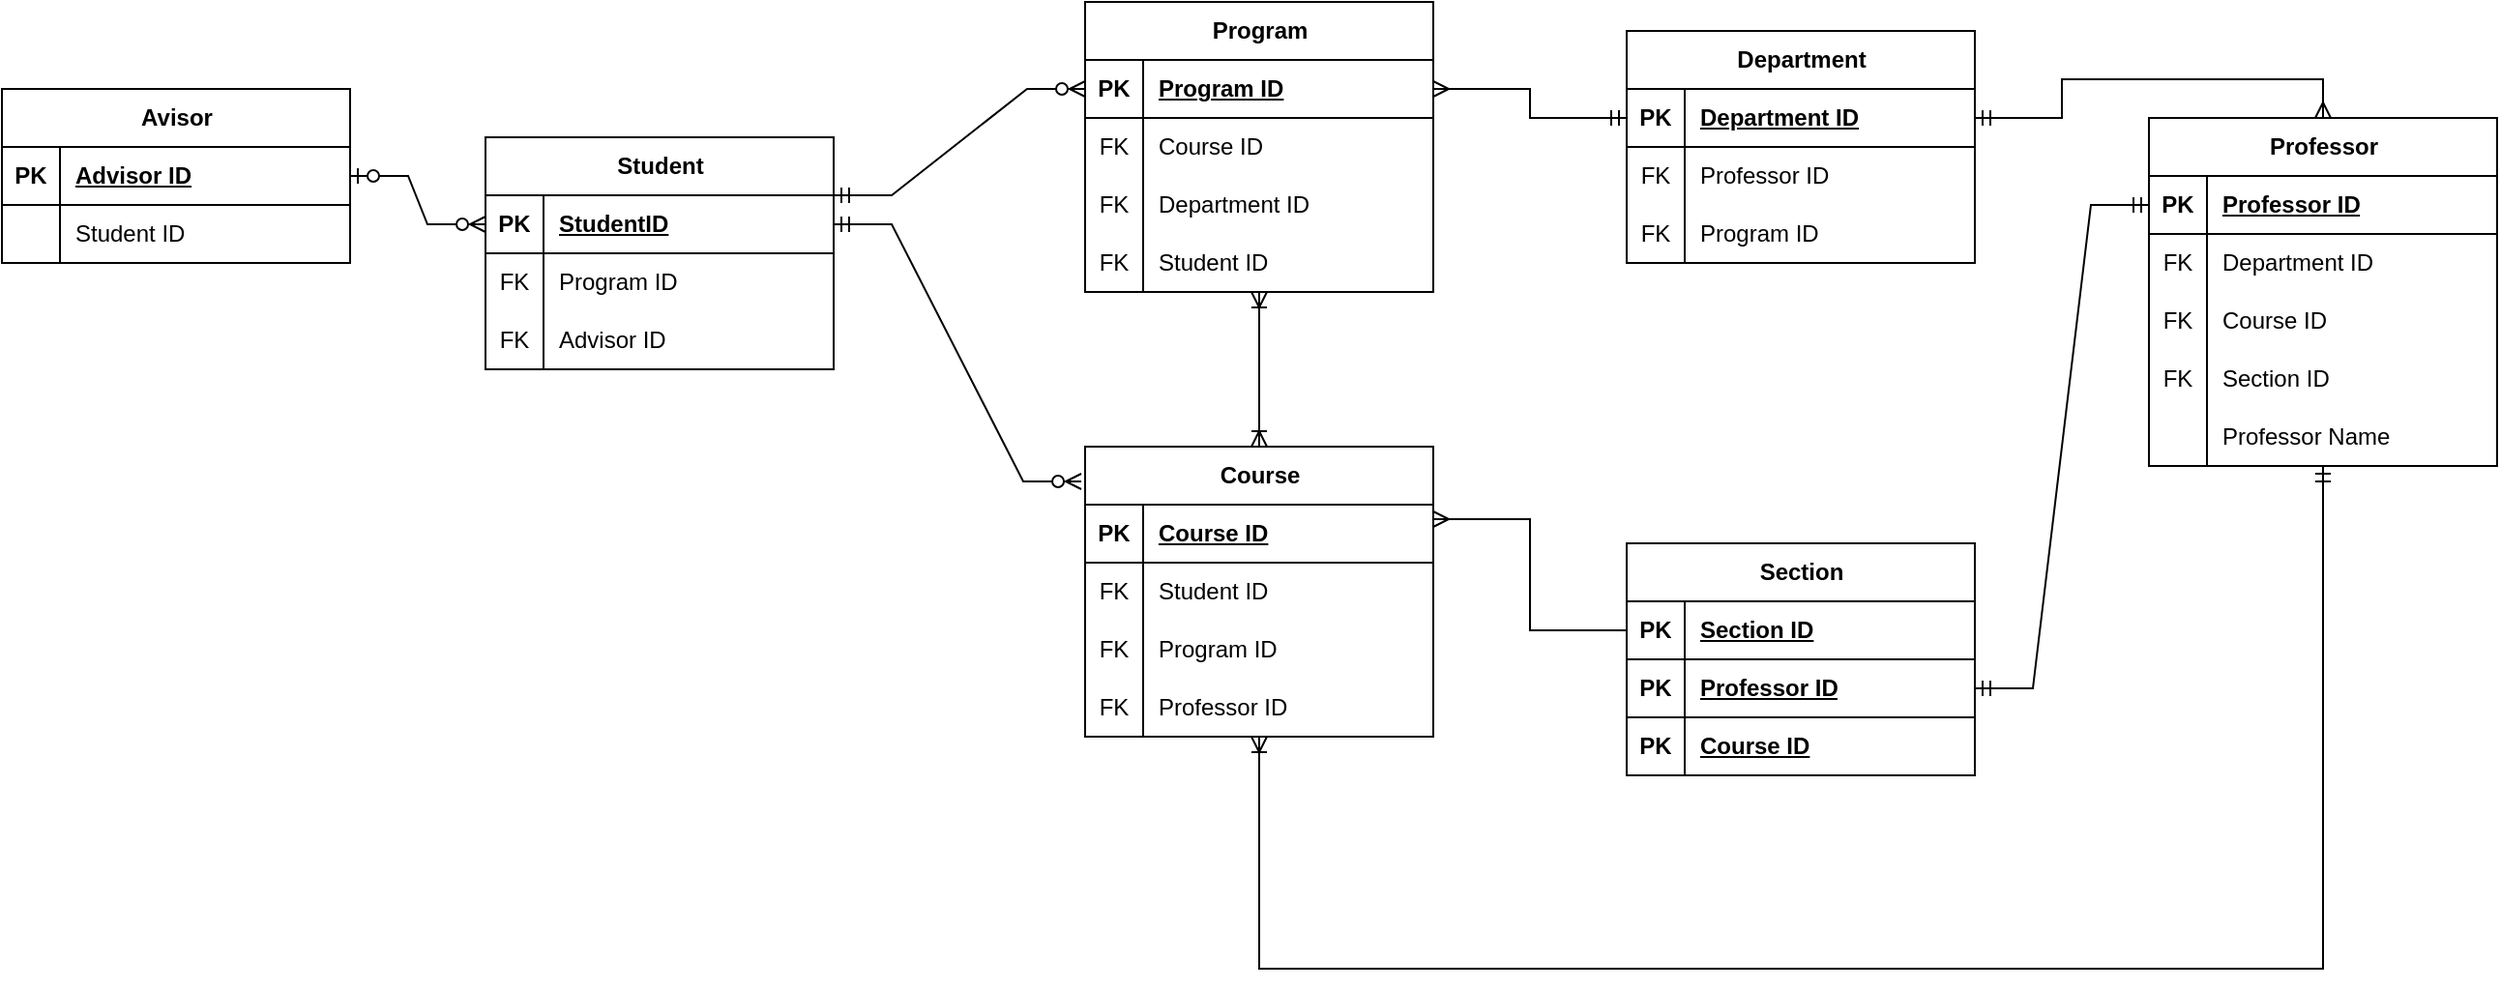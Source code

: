 <mxfile version="22.1.0" type="github">
  <diagram name="Page-1" id="Ohz9p_W4505K4MppzONc">
    <mxGraphModel dx="1434" dy="782" grid="1" gridSize="10" guides="1" tooltips="1" connect="1" arrows="1" fold="1" page="1" pageScale="1" pageWidth="1600" pageHeight="900" math="0" shadow="0">
      <root>
        <mxCell id="0" />
        <mxCell id="1" parent="0" />
        <mxCell id="eneKXNLMdB_6caz7Pup9-1" value="Avisor" style="shape=table;startSize=30;container=1;collapsible=1;childLayout=tableLayout;fixedRows=1;rowLines=0;fontStyle=1;align=center;resizeLast=1;html=1;" parent="1" vertex="1">
          <mxGeometry x="40" y="145" width="180" height="90" as="geometry" />
        </mxCell>
        <mxCell id="eneKXNLMdB_6caz7Pup9-2" value="" style="shape=tableRow;horizontal=0;startSize=0;swimlaneHead=0;swimlaneBody=0;fillColor=none;collapsible=0;dropTarget=0;points=[[0,0.5],[1,0.5]];portConstraint=eastwest;top=0;left=0;right=0;bottom=1;" parent="eneKXNLMdB_6caz7Pup9-1" vertex="1">
          <mxGeometry y="30" width="180" height="30" as="geometry" />
        </mxCell>
        <mxCell id="eneKXNLMdB_6caz7Pup9-3" value="PK" style="shape=partialRectangle;connectable=0;fillColor=none;top=0;left=0;bottom=0;right=0;fontStyle=1;overflow=hidden;whiteSpace=wrap;html=1;" parent="eneKXNLMdB_6caz7Pup9-2" vertex="1">
          <mxGeometry width="30" height="30" as="geometry">
            <mxRectangle width="30" height="30" as="alternateBounds" />
          </mxGeometry>
        </mxCell>
        <mxCell id="eneKXNLMdB_6caz7Pup9-4" value="Advisor ID" style="shape=partialRectangle;connectable=0;fillColor=none;top=0;left=0;bottom=0;right=0;align=left;spacingLeft=6;fontStyle=5;overflow=hidden;whiteSpace=wrap;html=1;" parent="eneKXNLMdB_6caz7Pup9-2" vertex="1">
          <mxGeometry x="30" width="150" height="30" as="geometry">
            <mxRectangle width="150" height="30" as="alternateBounds" />
          </mxGeometry>
        </mxCell>
        <mxCell id="eneKXNLMdB_6caz7Pup9-8" value="" style="shape=tableRow;horizontal=0;startSize=0;swimlaneHead=0;swimlaneBody=0;fillColor=none;collapsible=0;dropTarget=0;points=[[0,0.5],[1,0.5]];portConstraint=eastwest;top=0;left=0;right=0;bottom=0;" parent="eneKXNLMdB_6caz7Pup9-1" vertex="1">
          <mxGeometry y="60" width="180" height="30" as="geometry" />
        </mxCell>
        <mxCell id="eneKXNLMdB_6caz7Pup9-9" value="" style="shape=partialRectangle;connectable=0;fillColor=none;top=0;left=0;bottom=0;right=0;editable=1;overflow=hidden;whiteSpace=wrap;html=1;" parent="eneKXNLMdB_6caz7Pup9-8" vertex="1">
          <mxGeometry width="30" height="30" as="geometry">
            <mxRectangle width="30" height="30" as="alternateBounds" />
          </mxGeometry>
        </mxCell>
        <mxCell id="eneKXNLMdB_6caz7Pup9-10" value="Student ID" style="shape=partialRectangle;connectable=0;fillColor=none;top=0;left=0;bottom=0;right=0;align=left;spacingLeft=6;overflow=hidden;whiteSpace=wrap;html=1;" parent="eneKXNLMdB_6caz7Pup9-8" vertex="1">
          <mxGeometry x="30" width="150" height="30" as="geometry">
            <mxRectangle width="150" height="30" as="alternateBounds" />
          </mxGeometry>
        </mxCell>
        <mxCell id="eneKXNLMdB_6caz7Pup9-14" value="Student" style="shape=table;startSize=30;container=1;collapsible=1;childLayout=tableLayout;fixedRows=1;rowLines=0;fontStyle=1;align=center;resizeLast=1;html=1;" parent="1" vertex="1">
          <mxGeometry x="290" y="170" width="180" height="120" as="geometry" />
        </mxCell>
        <mxCell id="eneKXNLMdB_6caz7Pup9-15" value="" style="shape=tableRow;horizontal=0;startSize=0;swimlaneHead=0;swimlaneBody=0;fillColor=none;collapsible=0;dropTarget=0;points=[[0,0.5],[1,0.5]];portConstraint=eastwest;top=0;left=0;right=0;bottom=1;" parent="eneKXNLMdB_6caz7Pup9-14" vertex="1">
          <mxGeometry y="30" width="180" height="30" as="geometry" />
        </mxCell>
        <mxCell id="eneKXNLMdB_6caz7Pup9-16" value="PK" style="shape=partialRectangle;connectable=0;fillColor=none;top=0;left=0;bottom=0;right=0;fontStyle=1;overflow=hidden;whiteSpace=wrap;html=1;" parent="eneKXNLMdB_6caz7Pup9-15" vertex="1">
          <mxGeometry width="30" height="30" as="geometry">
            <mxRectangle width="30" height="30" as="alternateBounds" />
          </mxGeometry>
        </mxCell>
        <mxCell id="eneKXNLMdB_6caz7Pup9-17" value="StudentID" style="shape=partialRectangle;connectable=0;fillColor=none;top=0;left=0;bottom=0;right=0;align=left;spacingLeft=6;fontStyle=5;overflow=hidden;whiteSpace=wrap;html=1;" parent="eneKXNLMdB_6caz7Pup9-15" vertex="1">
          <mxGeometry x="30" width="150" height="30" as="geometry">
            <mxRectangle width="150" height="30" as="alternateBounds" />
          </mxGeometry>
        </mxCell>
        <mxCell id="eneKXNLMdB_6caz7Pup9-33" value="" style="shape=tableRow;horizontal=0;startSize=0;swimlaneHead=0;swimlaneBody=0;fillColor=none;collapsible=0;dropTarget=0;points=[[0,0.5],[1,0.5]];portConstraint=eastwest;top=0;left=0;right=0;bottom=0;" parent="eneKXNLMdB_6caz7Pup9-14" vertex="1">
          <mxGeometry y="60" width="180" height="30" as="geometry" />
        </mxCell>
        <mxCell id="eneKXNLMdB_6caz7Pup9-34" value="FK" style="shape=partialRectangle;connectable=0;fillColor=none;top=0;left=0;bottom=0;right=0;fontStyle=0;overflow=hidden;whiteSpace=wrap;html=1;" parent="eneKXNLMdB_6caz7Pup9-33" vertex="1">
          <mxGeometry width="30" height="30" as="geometry">
            <mxRectangle width="30" height="30" as="alternateBounds" />
          </mxGeometry>
        </mxCell>
        <mxCell id="eneKXNLMdB_6caz7Pup9-35" value="Program ID" style="shape=partialRectangle;connectable=0;fillColor=none;top=0;left=0;bottom=0;right=0;align=left;spacingLeft=6;fontStyle=0;overflow=hidden;whiteSpace=wrap;html=1;" parent="eneKXNLMdB_6caz7Pup9-33" vertex="1">
          <mxGeometry x="30" width="150" height="30" as="geometry">
            <mxRectangle width="150" height="30" as="alternateBounds" />
          </mxGeometry>
        </mxCell>
        <mxCell id="eneKXNLMdB_6caz7Pup9-132" value="" style="shape=tableRow;horizontal=0;startSize=0;swimlaneHead=0;swimlaneBody=0;fillColor=none;collapsible=0;dropTarget=0;points=[[0,0.5],[1,0.5]];portConstraint=eastwest;top=0;left=0;right=0;bottom=0;" parent="eneKXNLMdB_6caz7Pup9-14" vertex="1">
          <mxGeometry y="90" width="180" height="30" as="geometry" />
        </mxCell>
        <mxCell id="eneKXNLMdB_6caz7Pup9-133" value="FK" style="shape=partialRectangle;connectable=0;fillColor=none;top=0;left=0;bottom=0;right=0;fontStyle=0;overflow=hidden;whiteSpace=wrap;html=1;" parent="eneKXNLMdB_6caz7Pup9-132" vertex="1">
          <mxGeometry width="30" height="30" as="geometry">
            <mxRectangle width="30" height="30" as="alternateBounds" />
          </mxGeometry>
        </mxCell>
        <mxCell id="eneKXNLMdB_6caz7Pup9-134" value="Advisor ID" style="shape=partialRectangle;connectable=0;fillColor=none;top=0;left=0;bottom=0;right=0;align=left;spacingLeft=6;fontStyle=0;overflow=hidden;whiteSpace=wrap;html=1;" parent="eneKXNLMdB_6caz7Pup9-132" vertex="1">
          <mxGeometry x="30" width="150" height="30" as="geometry">
            <mxRectangle width="150" height="30" as="alternateBounds" />
          </mxGeometry>
        </mxCell>
        <mxCell id="eneKXNLMdB_6caz7Pup9-159" style="edgeStyle=orthogonalEdgeStyle;rounded=0;orthogonalLoop=1;jettySize=auto;html=1;exitX=1;exitY=0.25;exitDx=0;exitDy=0;entryX=0;entryY=0.5;entryDx=0;entryDy=0;startArrow=ERmany;startFill=0;endArrow=none;endFill=0;" parent="1" source="eneKXNLMdB_6caz7Pup9-36" target="eneKXNLMdB_6caz7Pup9-119" edge="1">
          <mxGeometry relative="1" as="geometry" />
        </mxCell>
        <mxCell id="ekOKY8GugM46IFURIFYv-3" style="edgeStyle=orthogonalEdgeStyle;rounded=0;orthogonalLoop=1;jettySize=auto;html=1;exitX=0.5;exitY=1;exitDx=0;exitDy=0;entryX=0.5;entryY=1;entryDx=0;entryDy=0;endArrow=ERmandOne;endFill=0;startArrow=ERoneToMany;startFill=0;" edge="1" parent="1" source="eneKXNLMdB_6caz7Pup9-36" target="eneKXNLMdB_6caz7Pup9-96">
          <mxGeometry relative="1" as="geometry">
            <Array as="points">
              <mxPoint x="690" y="600" />
              <mxPoint x="1240" y="600" />
            </Array>
          </mxGeometry>
        </mxCell>
        <mxCell id="eneKXNLMdB_6caz7Pup9-36" value="Course" style="shape=table;startSize=30;container=1;collapsible=1;childLayout=tableLayout;fixedRows=1;rowLines=0;fontStyle=1;align=center;resizeLast=1;html=1;" parent="1" vertex="1">
          <mxGeometry x="600" y="330" width="180" height="150" as="geometry" />
        </mxCell>
        <mxCell id="eneKXNLMdB_6caz7Pup9-37" value="" style="shape=tableRow;horizontal=0;startSize=0;swimlaneHead=0;swimlaneBody=0;fillColor=none;collapsible=0;dropTarget=0;points=[[0,0.5],[1,0.5]];portConstraint=eastwest;top=0;left=0;right=0;bottom=1;" parent="eneKXNLMdB_6caz7Pup9-36" vertex="1">
          <mxGeometry y="30" width="180" height="30" as="geometry" />
        </mxCell>
        <mxCell id="eneKXNLMdB_6caz7Pup9-38" value="PK" style="shape=partialRectangle;connectable=0;fillColor=none;top=0;left=0;bottom=0;right=0;fontStyle=1;overflow=hidden;whiteSpace=wrap;html=1;" parent="eneKXNLMdB_6caz7Pup9-37" vertex="1">
          <mxGeometry width="30" height="30" as="geometry">
            <mxRectangle width="30" height="30" as="alternateBounds" />
          </mxGeometry>
        </mxCell>
        <mxCell id="eneKXNLMdB_6caz7Pup9-39" value="Course ID" style="shape=partialRectangle;connectable=0;fillColor=none;top=0;left=0;bottom=0;right=0;align=left;spacingLeft=6;fontStyle=5;overflow=hidden;whiteSpace=wrap;html=1;" parent="eneKXNLMdB_6caz7Pup9-37" vertex="1">
          <mxGeometry x="30" width="150" height="30" as="geometry">
            <mxRectangle width="150" height="30" as="alternateBounds" />
          </mxGeometry>
        </mxCell>
        <mxCell id="eneKXNLMdB_6caz7Pup9-49" value="" style="shape=tableRow;horizontal=0;startSize=0;swimlaneHead=0;swimlaneBody=0;fillColor=none;collapsible=0;dropTarget=0;points=[[0,0.5],[1,0.5]];portConstraint=eastwest;top=0;left=0;right=0;bottom=0;" parent="eneKXNLMdB_6caz7Pup9-36" vertex="1">
          <mxGeometry y="60" width="180" height="30" as="geometry" />
        </mxCell>
        <mxCell id="eneKXNLMdB_6caz7Pup9-50" value="FK" style="shape=partialRectangle;connectable=0;fillColor=none;top=0;left=0;bottom=0;right=0;fontStyle=0;overflow=hidden;whiteSpace=wrap;html=1;" parent="eneKXNLMdB_6caz7Pup9-49" vertex="1">
          <mxGeometry width="30" height="30" as="geometry">
            <mxRectangle width="30" height="30" as="alternateBounds" />
          </mxGeometry>
        </mxCell>
        <mxCell id="eneKXNLMdB_6caz7Pup9-51" value="Student ID" style="shape=partialRectangle;connectable=0;fillColor=none;top=0;left=0;bottom=0;right=0;align=left;spacingLeft=6;fontStyle=0;overflow=hidden;whiteSpace=wrap;html=1;" parent="eneKXNLMdB_6caz7Pup9-49" vertex="1">
          <mxGeometry x="30" width="150" height="30" as="geometry">
            <mxRectangle width="150" height="30" as="alternateBounds" />
          </mxGeometry>
        </mxCell>
        <mxCell id="eneKXNLMdB_6caz7Pup9-52" value="" style="shape=tableRow;horizontal=0;startSize=0;swimlaneHead=0;swimlaneBody=0;fillColor=none;collapsible=0;dropTarget=0;points=[[0,0.5],[1,0.5]];portConstraint=eastwest;top=0;left=0;right=0;bottom=0;" parent="eneKXNLMdB_6caz7Pup9-36" vertex="1">
          <mxGeometry y="90" width="180" height="30" as="geometry" />
        </mxCell>
        <mxCell id="eneKXNLMdB_6caz7Pup9-53" value="FK" style="shape=partialRectangle;connectable=0;fillColor=none;top=0;left=0;bottom=0;right=0;fontStyle=0;overflow=hidden;whiteSpace=wrap;html=1;" parent="eneKXNLMdB_6caz7Pup9-52" vertex="1">
          <mxGeometry width="30" height="30" as="geometry">
            <mxRectangle width="30" height="30" as="alternateBounds" />
          </mxGeometry>
        </mxCell>
        <mxCell id="eneKXNLMdB_6caz7Pup9-54" value="Program ID" style="shape=partialRectangle;connectable=0;fillColor=none;top=0;left=0;bottom=0;right=0;align=left;spacingLeft=6;fontStyle=0;overflow=hidden;whiteSpace=wrap;html=1;" parent="eneKXNLMdB_6caz7Pup9-52" vertex="1">
          <mxGeometry x="30" width="150" height="30" as="geometry">
            <mxRectangle width="150" height="30" as="alternateBounds" />
          </mxGeometry>
        </mxCell>
        <mxCell id="eneKXNLMdB_6caz7Pup9-55" value="" style="shape=tableRow;horizontal=0;startSize=0;swimlaneHead=0;swimlaneBody=0;fillColor=none;collapsible=0;dropTarget=0;points=[[0,0.5],[1,0.5]];portConstraint=eastwest;top=0;left=0;right=0;bottom=0;" parent="eneKXNLMdB_6caz7Pup9-36" vertex="1">
          <mxGeometry y="120" width="180" height="30" as="geometry" />
        </mxCell>
        <mxCell id="eneKXNLMdB_6caz7Pup9-56" value="FK" style="shape=partialRectangle;connectable=0;fillColor=none;top=0;left=0;bottom=0;right=0;fontStyle=0;overflow=hidden;whiteSpace=wrap;html=1;" parent="eneKXNLMdB_6caz7Pup9-55" vertex="1">
          <mxGeometry width="30" height="30" as="geometry">
            <mxRectangle width="30" height="30" as="alternateBounds" />
          </mxGeometry>
        </mxCell>
        <mxCell id="eneKXNLMdB_6caz7Pup9-57" value="Professor ID" style="shape=partialRectangle;connectable=0;fillColor=none;top=0;left=0;bottom=0;right=0;align=left;spacingLeft=6;fontStyle=0;overflow=hidden;whiteSpace=wrap;html=1;" parent="eneKXNLMdB_6caz7Pup9-55" vertex="1">
          <mxGeometry x="30" width="150" height="30" as="geometry">
            <mxRectangle width="150" height="30" as="alternateBounds" />
          </mxGeometry>
        </mxCell>
        <mxCell id="eneKXNLMdB_6caz7Pup9-58" value="Department" style="shape=table;startSize=30;container=1;collapsible=1;childLayout=tableLayout;fixedRows=1;rowLines=0;fontStyle=1;align=center;resizeLast=1;html=1;" parent="1" vertex="1">
          <mxGeometry x="880" y="115" width="180" height="120" as="geometry" />
        </mxCell>
        <mxCell id="eneKXNLMdB_6caz7Pup9-59" value="" style="shape=tableRow;horizontal=0;startSize=0;swimlaneHead=0;swimlaneBody=0;fillColor=none;collapsible=0;dropTarget=0;points=[[0,0.5],[1,0.5]];portConstraint=eastwest;top=0;left=0;right=0;bottom=1;" parent="eneKXNLMdB_6caz7Pup9-58" vertex="1">
          <mxGeometry y="30" width="180" height="30" as="geometry" />
        </mxCell>
        <mxCell id="eneKXNLMdB_6caz7Pup9-60" value="PK" style="shape=partialRectangle;connectable=0;fillColor=none;top=0;left=0;bottom=0;right=0;fontStyle=1;overflow=hidden;whiteSpace=wrap;html=1;" parent="eneKXNLMdB_6caz7Pup9-59" vertex="1">
          <mxGeometry width="30" height="30" as="geometry">
            <mxRectangle width="30" height="30" as="alternateBounds" />
          </mxGeometry>
        </mxCell>
        <mxCell id="eneKXNLMdB_6caz7Pup9-61" value="Department ID" style="shape=partialRectangle;connectable=0;fillColor=none;top=0;left=0;bottom=0;right=0;align=left;spacingLeft=6;fontStyle=5;overflow=hidden;whiteSpace=wrap;html=1;" parent="eneKXNLMdB_6caz7Pup9-59" vertex="1">
          <mxGeometry x="30" width="150" height="30" as="geometry">
            <mxRectangle width="150" height="30" as="alternateBounds" />
          </mxGeometry>
        </mxCell>
        <mxCell id="eneKXNLMdB_6caz7Pup9-74" value="" style="shape=tableRow;horizontal=0;startSize=0;swimlaneHead=0;swimlaneBody=0;fillColor=none;collapsible=0;dropTarget=0;points=[[0,0.5],[1,0.5]];portConstraint=eastwest;top=0;left=0;right=0;bottom=0;" parent="eneKXNLMdB_6caz7Pup9-58" vertex="1">
          <mxGeometry y="60" width="180" height="30" as="geometry" />
        </mxCell>
        <mxCell id="eneKXNLMdB_6caz7Pup9-75" value="FK" style="shape=partialRectangle;connectable=0;fillColor=none;top=0;left=0;bottom=0;right=0;fontStyle=0;overflow=hidden;whiteSpace=wrap;html=1;" parent="eneKXNLMdB_6caz7Pup9-74" vertex="1">
          <mxGeometry width="30" height="30" as="geometry">
            <mxRectangle width="30" height="30" as="alternateBounds" />
          </mxGeometry>
        </mxCell>
        <mxCell id="eneKXNLMdB_6caz7Pup9-76" value="Professor ID" style="shape=partialRectangle;connectable=0;fillColor=none;top=0;left=0;bottom=0;right=0;align=left;spacingLeft=6;fontStyle=0;overflow=hidden;whiteSpace=wrap;html=1;" parent="eneKXNLMdB_6caz7Pup9-74" vertex="1">
          <mxGeometry x="30" width="150" height="30" as="geometry">
            <mxRectangle width="150" height="30" as="alternateBounds" />
          </mxGeometry>
        </mxCell>
        <mxCell id="eneKXNLMdB_6caz7Pup9-71" value="" style="shape=tableRow;horizontal=0;startSize=0;swimlaneHead=0;swimlaneBody=0;fillColor=none;collapsible=0;dropTarget=0;points=[[0,0.5],[1,0.5]];portConstraint=eastwest;top=0;left=0;right=0;bottom=0;" parent="eneKXNLMdB_6caz7Pup9-58" vertex="1">
          <mxGeometry y="90" width="180" height="30" as="geometry" />
        </mxCell>
        <mxCell id="eneKXNLMdB_6caz7Pup9-72" value="FK" style="shape=partialRectangle;connectable=0;fillColor=none;top=0;left=0;bottom=0;right=0;fontStyle=0;overflow=hidden;whiteSpace=wrap;html=1;" parent="eneKXNLMdB_6caz7Pup9-71" vertex="1">
          <mxGeometry width="30" height="30" as="geometry">
            <mxRectangle width="30" height="30" as="alternateBounds" />
          </mxGeometry>
        </mxCell>
        <mxCell id="eneKXNLMdB_6caz7Pup9-73" value="Program ID" style="shape=partialRectangle;connectable=0;fillColor=none;top=0;left=0;bottom=0;right=0;align=left;spacingLeft=6;fontStyle=0;overflow=hidden;whiteSpace=wrap;html=1;" parent="eneKXNLMdB_6caz7Pup9-71" vertex="1">
          <mxGeometry x="30" width="150" height="30" as="geometry">
            <mxRectangle width="150" height="30" as="alternateBounds" />
          </mxGeometry>
        </mxCell>
        <mxCell id="eneKXNLMdB_6caz7Pup9-157" style="edgeStyle=orthogonalEdgeStyle;rounded=0;orthogonalLoop=1;jettySize=auto;html=1;exitX=0.5;exitY=1;exitDx=0;exitDy=0;entryX=0.5;entryY=0;entryDx=0;entryDy=0;startArrow=ERoneToMany;startFill=0;endArrow=ERoneToMany;endFill=0;" parent="1" source="eneKXNLMdB_6caz7Pup9-77" target="eneKXNLMdB_6caz7Pup9-36" edge="1">
          <mxGeometry relative="1" as="geometry" />
        </mxCell>
        <mxCell id="eneKXNLMdB_6caz7Pup9-77" value="Program" style="shape=table;startSize=30;container=1;collapsible=1;childLayout=tableLayout;fixedRows=1;rowLines=0;fontStyle=1;align=center;resizeLast=1;html=1;" parent="1" vertex="1">
          <mxGeometry x="600" y="100" width="180" height="150" as="geometry" />
        </mxCell>
        <mxCell id="eneKXNLMdB_6caz7Pup9-78" value="" style="shape=tableRow;horizontal=0;startSize=0;swimlaneHead=0;swimlaneBody=0;fillColor=none;collapsible=0;dropTarget=0;points=[[0,0.5],[1,0.5]];portConstraint=eastwest;top=0;left=0;right=0;bottom=1;" parent="eneKXNLMdB_6caz7Pup9-77" vertex="1">
          <mxGeometry y="30" width="180" height="30" as="geometry" />
        </mxCell>
        <mxCell id="eneKXNLMdB_6caz7Pup9-79" value="PK" style="shape=partialRectangle;connectable=0;fillColor=none;top=0;left=0;bottom=0;right=0;fontStyle=1;overflow=hidden;whiteSpace=wrap;html=1;" parent="eneKXNLMdB_6caz7Pup9-78" vertex="1">
          <mxGeometry width="30" height="30" as="geometry">
            <mxRectangle width="30" height="30" as="alternateBounds" />
          </mxGeometry>
        </mxCell>
        <mxCell id="eneKXNLMdB_6caz7Pup9-80" value="Program ID" style="shape=partialRectangle;connectable=0;fillColor=none;top=0;left=0;bottom=0;right=0;align=left;spacingLeft=6;fontStyle=5;overflow=hidden;whiteSpace=wrap;html=1;" parent="eneKXNLMdB_6caz7Pup9-78" vertex="1">
          <mxGeometry x="30" width="150" height="30" as="geometry">
            <mxRectangle width="150" height="30" as="alternateBounds" />
          </mxGeometry>
        </mxCell>
        <mxCell id="eneKXNLMdB_6caz7Pup9-93" value="" style="shape=tableRow;horizontal=0;startSize=0;swimlaneHead=0;swimlaneBody=0;fillColor=none;collapsible=0;dropTarget=0;points=[[0,0.5],[1,0.5]];portConstraint=eastwest;top=0;left=0;right=0;bottom=0;" parent="eneKXNLMdB_6caz7Pup9-77" vertex="1">
          <mxGeometry y="60" width="180" height="30" as="geometry" />
        </mxCell>
        <mxCell id="eneKXNLMdB_6caz7Pup9-94" value="FK" style="shape=partialRectangle;connectable=0;fillColor=none;top=0;left=0;bottom=0;right=0;fontStyle=0;overflow=hidden;whiteSpace=wrap;html=1;" parent="eneKXNLMdB_6caz7Pup9-93" vertex="1">
          <mxGeometry width="30" height="30" as="geometry">
            <mxRectangle width="30" height="30" as="alternateBounds" />
          </mxGeometry>
        </mxCell>
        <mxCell id="eneKXNLMdB_6caz7Pup9-95" value="Course ID" style="shape=partialRectangle;connectable=0;fillColor=none;top=0;left=0;bottom=0;right=0;align=left;spacingLeft=6;fontStyle=0;overflow=hidden;whiteSpace=wrap;html=1;" parent="eneKXNLMdB_6caz7Pup9-93" vertex="1">
          <mxGeometry x="30" width="150" height="30" as="geometry">
            <mxRectangle width="150" height="30" as="alternateBounds" />
          </mxGeometry>
        </mxCell>
        <mxCell id="eneKXNLMdB_6caz7Pup9-90" value="" style="shape=tableRow;horizontal=0;startSize=0;swimlaneHead=0;swimlaneBody=0;fillColor=none;collapsible=0;dropTarget=0;points=[[0,0.5],[1,0.5]];portConstraint=eastwest;top=0;left=0;right=0;bottom=0;" parent="eneKXNLMdB_6caz7Pup9-77" vertex="1">
          <mxGeometry y="90" width="180" height="30" as="geometry" />
        </mxCell>
        <mxCell id="eneKXNLMdB_6caz7Pup9-91" value="FK" style="shape=partialRectangle;connectable=0;fillColor=none;top=0;left=0;bottom=0;right=0;fontStyle=0;overflow=hidden;whiteSpace=wrap;html=1;" parent="eneKXNLMdB_6caz7Pup9-90" vertex="1">
          <mxGeometry width="30" height="30" as="geometry">
            <mxRectangle width="30" height="30" as="alternateBounds" />
          </mxGeometry>
        </mxCell>
        <mxCell id="eneKXNLMdB_6caz7Pup9-92" value="Department ID" style="shape=partialRectangle;connectable=0;fillColor=none;top=0;left=0;bottom=0;right=0;align=left;spacingLeft=6;fontStyle=0;overflow=hidden;whiteSpace=wrap;html=1;" parent="eneKXNLMdB_6caz7Pup9-90" vertex="1">
          <mxGeometry x="30" width="150" height="30" as="geometry">
            <mxRectangle width="150" height="30" as="alternateBounds" />
          </mxGeometry>
        </mxCell>
        <mxCell id="eneKXNLMdB_6caz7Pup9-81" value="" style="shape=tableRow;horizontal=0;startSize=0;swimlaneHead=0;swimlaneBody=0;fillColor=none;collapsible=0;dropTarget=0;points=[[0,0.5],[1,0.5]];portConstraint=eastwest;top=0;left=0;right=0;bottom=0;" parent="eneKXNLMdB_6caz7Pup9-77" vertex="1">
          <mxGeometry y="120" width="180" height="30" as="geometry" />
        </mxCell>
        <mxCell id="eneKXNLMdB_6caz7Pup9-82" value="FK" style="shape=partialRectangle;connectable=0;fillColor=none;top=0;left=0;bottom=0;right=0;editable=1;overflow=hidden;whiteSpace=wrap;html=1;" parent="eneKXNLMdB_6caz7Pup9-81" vertex="1">
          <mxGeometry width="30" height="30" as="geometry">
            <mxRectangle width="30" height="30" as="alternateBounds" />
          </mxGeometry>
        </mxCell>
        <mxCell id="eneKXNLMdB_6caz7Pup9-83" value="Student ID" style="shape=partialRectangle;connectable=0;fillColor=none;top=0;left=0;bottom=0;right=0;align=left;spacingLeft=6;overflow=hidden;whiteSpace=wrap;html=1;" parent="eneKXNLMdB_6caz7Pup9-81" vertex="1">
          <mxGeometry x="30" width="150" height="30" as="geometry">
            <mxRectangle width="150" height="30" as="alternateBounds" />
          </mxGeometry>
        </mxCell>
        <mxCell id="eneKXNLMdB_6caz7Pup9-96" value="Professor" style="shape=table;startSize=30;container=1;collapsible=1;childLayout=tableLayout;fixedRows=1;rowLines=0;fontStyle=1;align=center;resizeLast=1;html=1;" parent="1" vertex="1">
          <mxGeometry x="1150" y="160" width="180" height="180" as="geometry" />
        </mxCell>
        <mxCell id="eneKXNLMdB_6caz7Pup9-97" value="" style="shape=tableRow;horizontal=0;startSize=0;swimlaneHead=0;swimlaneBody=0;fillColor=none;collapsible=0;dropTarget=0;points=[[0,0.5],[1,0.5]];portConstraint=eastwest;top=0;left=0;right=0;bottom=1;" parent="eneKXNLMdB_6caz7Pup9-96" vertex="1">
          <mxGeometry y="30" width="180" height="30" as="geometry" />
        </mxCell>
        <mxCell id="eneKXNLMdB_6caz7Pup9-98" value="PK" style="shape=partialRectangle;connectable=0;fillColor=none;top=0;left=0;bottom=0;right=0;fontStyle=1;overflow=hidden;whiteSpace=wrap;html=1;" parent="eneKXNLMdB_6caz7Pup9-97" vertex="1">
          <mxGeometry width="30" height="30" as="geometry">
            <mxRectangle width="30" height="30" as="alternateBounds" />
          </mxGeometry>
        </mxCell>
        <mxCell id="eneKXNLMdB_6caz7Pup9-99" value="Professor ID" style="shape=partialRectangle;connectable=0;fillColor=none;top=0;left=0;bottom=0;right=0;align=left;spacingLeft=6;fontStyle=5;overflow=hidden;whiteSpace=wrap;html=1;" parent="eneKXNLMdB_6caz7Pup9-97" vertex="1">
          <mxGeometry x="30" width="150" height="30" as="geometry">
            <mxRectangle width="150" height="30" as="alternateBounds" />
          </mxGeometry>
        </mxCell>
        <mxCell id="eneKXNLMdB_6caz7Pup9-115" value="" style="shape=tableRow;horizontal=0;startSize=0;swimlaneHead=0;swimlaneBody=0;fillColor=none;collapsible=0;dropTarget=0;points=[[0,0.5],[1,0.5]];portConstraint=eastwest;top=0;left=0;right=0;bottom=0;" parent="eneKXNLMdB_6caz7Pup9-96" vertex="1">
          <mxGeometry y="60" width="180" height="30" as="geometry" />
        </mxCell>
        <mxCell id="eneKXNLMdB_6caz7Pup9-116" value="FK" style="shape=partialRectangle;connectable=0;fillColor=none;top=0;left=0;bottom=0;right=0;fontStyle=0;overflow=hidden;whiteSpace=wrap;html=1;" parent="eneKXNLMdB_6caz7Pup9-115" vertex="1">
          <mxGeometry width="30" height="30" as="geometry">
            <mxRectangle width="30" height="30" as="alternateBounds" />
          </mxGeometry>
        </mxCell>
        <mxCell id="eneKXNLMdB_6caz7Pup9-117" value="Department ID" style="shape=partialRectangle;connectable=0;fillColor=none;top=0;left=0;bottom=0;right=0;align=left;spacingLeft=6;fontStyle=0;overflow=hidden;whiteSpace=wrap;html=1;" parent="eneKXNLMdB_6caz7Pup9-115" vertex="1">
          <mxGeometry x="30" width="150" height="30" as="geometry">
            <mxRectangle width="150" height="30" as="alternateBounds" />
          </mxGeometry>
        </mxCell>
        <mxCell id="eneKXNLMdB_6caz7Pup9-112" value="" style="shape=tableRow;horizontal=0;startSize=0;swimlaneHead=0;swimlaneBody=0;fillColor=none;collapsible=0;dropTarget=0;points=[[0,0.5],[1,0.5]];portConstraint=eastwest;top=0;left=0;right=0;bottom=0;" parent="eneKXNLMdB_6caz7Pup9-96" vertex="1">
          <mxGeometry y="90" width="180" height="30" as="geometry" />
        </mxCell>
        <mxCell id="eneKXNLMdB_6caz7Pup9-113" value="FK" style="shape=partialRectangle;connectable=0;fillColor=none;top=0;left=0;bottom=0;right=0;fontStyle=0;overflow=hidden;whiteSpace=wrap;html=1;" parent="eneKXNLMdB_6caz7Pup9-112" vertex="1">
          <mxGeometry width="30" height="30" as="geometry">
            <mxRectangle width="30" height="30" as="alternateBounds" />
          </mxGeometry>
        </mxCell>
        <mxCell id="eneKXNLMdB_6caz7Pup9-114" value="Course ID" style="shape=partialRectangle;connectable=0;fillColor=none;top=0;left=0;bottom=0;right=0;align=left;spacingLeft=6;fontStyle=0;overflow=hidden;whiteSpace=wrap;html=1;" parent="eneKXNLMdB_6caz7Pup9-112" vertex="1">
          <mxGeometry x="30" width="150" height="30" as="geometry">
            <mxRectangle width="150" height="30" as="alternateBounds" />
          </mxGeometry>
        </mxCell>
        <mxCell id="eneKXNLMdB_6caz7Pup9-109" value="" style="shape=tableRow;horizontal=0;startSize=0;swimlaneHead=0;swimlaneBody=0;fillColor=none;collapsible=0;dropTarget=0;points=[[0,0.5],[1,0.5]];portConstraint=eastwest;top=0;left=0;right=0;bottom=0;" parent="eneKXNLMdB_6caz7Pup9-96" vertex="1">
          <mxGeometry y="120" width="180" height="30" as="geometry" />
        </mxCell>
        <mxCell id="eneKXNLMdB_6caz7Pup9-110" value="FK" style="shape=partialRectangle;connectable=0;fillColor=none;top=0;left=0;bottom=0;right=0;fontStyle=0;overflow=hidden;whiteSpace=wrap;html=1;" parent="eneKXNLMdB_6caz7Pup9-109" vertex="1">
          <mxGeometry width="30" height="30" as="geometry">
            <mxRectangle width="30" height="30" as="alternateBounds" />
          </mxGeometry>
        </mxCell>
        <mxCell id="eneKXNLMdB_6caz7Pup9-111" value="Section ID" style="shape=partialRectangle;connectable=0;fillColor=none;top=0;left=0;bottom=0;right=0;align=left;spacingLeft=6;fontStyle=0;overflow=hidden;whiteSpace=wrap;html=1;" parent="eneKXNLMdB_6caz7Pup9-109" vertex="1">
          <mxGeometry x="30" width="150" height="30" as="geometry">
            <mxRectangle width="150" height="30" as="alternateBounds" />
          </mxGeometry>
        </mxCell>
        <mxCell id="eneKXNLMdB_6caz7Pup9-103" value="" style="shape=tableRow;horizontal=0;startSize=0;swimlaneHead=0;swimlaneBody=0;fillColor=none;collapsible=0;dropTarget=0;points=[[0,0.5],[1,0.5]];portConstraint=eastwest;top=0;left=0;right=0;bottom=0;" parent="eneKXNLMdB_6caz7Pup9-96" vertex="1">
          <mxGeometry y="150" width="180" height="30" as="geometry" />
        </mxCell>
        <mxCell id="eneKXNLMdB_6caz7Pup9-104" value="" style="shape=partialRectangle;connectable=0;fillColor=none;top=0;left=0;bottom=0;right=0;editable=1;overflow=hidden;whiteSpace=wrap;html=1;" parent="eneKXNLMdB_6caz7Pup9-103" vertex="1">
          <mxGeometry width="30" height="30" as="geometry">
            <mxRectangle width="30" height="30" as="alternateBounds" />
          </mxGeometry>
        </mxCell>
        <mxCell id="eneKXNLMdB_6caz7Pup9-105" value="Professor Name" style="shape=partialRectangle;connectable=0;fillColor=none;top=0;left=0;bottom=0;right=0;align=left;spacingLeft=6;overflow=hidden;whiteSpace=wrap;html=1;" parent="eneKXNLMdB_6caz7Pup9-103" vertex="1">
          <mxGeometry x="30" width="150" height="30" as="geometry">
            <mxRectangle width="150" height="30" as="alternateBounds" />
          </mxGeometry>
        </mxCell>
        <mxCell id="eneKXNLMdB_6caz7Pup9-118" value="Section" style="shape=table;startSize=30;container=1;collapsible=1;childLayout=tableLayout;fixedRows=1;rowLines=0;fontStyle=1;align=center;resizeLast=1;html=1;" parent="1" vertex="1">
          <mxGeometry x="880" y="380" width="180" height="120" as="geometry" />
        </mxCell>
        <mxCell id="eneKXNLMdB_6caz7Pup9-119" value="" style="shape=tableRow;horizontal=0;startSize=0;swimlaneHead=0;swimlaneBody=0;fillColor=none;collapsible=0;dropTarget=0;points=[[0,0.5],[1,0.5]];portConstraint=eastwest;top=0;left=0;right=0;bottom=1;" parent="eneKXNLMdB_6caz7Pup9-118" vertex="1">
          <mxGeometry y="30" width="180" height="30" as="geometry" />
        </mxCell>
        <mxCell id="eneKXNLMdB_6caz7Pup9-120" value="PK" style="shape=partialRectangle;connectable=0;fillColor=none;top=0;left=0;bottom=0;right=0;fontStyle=1;overflow=hidden;whiteSpace=wrap;html=1;" parent="eneKXNLMdB_6caz7Pup9-119" vertex="1">
          <mxGeometry width="30" height="30" as="geometry">
            <mxRectangle width="30" height="30" as="alternateBounds" />
          </mxGeometry>
        </mxCell>
        <mxCell id="eneKXNLMdB_6caz7Pup9-121" value="Section ID" style="shape=partialRectangle;connectable=0;fillColor=none;top=0;left=0;bottom=0;right=0;align=left;spacingLeft=6;fontStyle=5;overflow=hidden;whiteSpace=wrap;html=1;" parent="eneKXNLMdB_6caz7Pup9-119" vertex="1">
          <mxGeometry x="30" width="150" height="30" as="geometry">
            <mxRectangle width="150" height="30" as="alternateBounds" />
          </mxGeometry>
        </mxCell>
        <mxCell id="eneKXNLMdB_6caz7Pup9-141" value="" style="shape=tableRow;horizontal=0;startSize=0;swimlaneHead=0;swimlaneBody=0;fillColor=none;collapsible=0;dropTarget=0;points=[[0,0.5],[1,0.5]];portConstraint=eastwest;top=0;left=0;right=0;bottom=1;" parent="eneKXNLMdB_6caz7Pup9-118" vertex="1">
          <mxGeometry y="60" width="180" height="30" as="geometry" />
        </mxCell>
        <mxCell id="eneKXNLMdB_6caz7Pup9-142" value="PK" style="shape=partialRectangle;connectable=0;fillColor=none;top=0;left=0;bottom=0;right=0;fontStyle=1;overflow=hidden;whiteSpace=wrap;html=1;" parent="eneKXNLMdB_6caz7Pup9-141" vertex="1">
          <mxGeometry width="30" height="30" as="geometry">
            <mxRectangle width="30" height="30" as="alternateBounds" />
          </mxGeometry>
        </mxCell>
        <mxCell id="eneKXNLMdB_6caz7Pup9-143" value="Professor ID" style="shape=partialRectangle;connectable=0;fillColor=none;top=0;left=0;bottom=0;right=0;align=left;spacingLeft=6;fontStyle=5;overflow=hidden;whiteSpace=wrap;html=1;" parent="eneKXNLMdB_6caz7Pup9-141" vertex="1">
          <mxGeometry x="30" width="150" height="30" as="geometry">
            <mxRectangle width="150" height="30" as="alternateBounds" />
          </mxGeometry>
        </mxCell>
        <mxCell id="eneKXNLMdB_6caz7Pup9-144" value="" style="shape=tableRow;horizontal=0;startSize=0;swimlaneHead=0;swimlaneBody=0;fillColor=none;collapsible=0;dropTarget=0;points=[[0,0.5],[1,0.5]];portConstraint=eastwest;top=0;left=0;right=0;bottom=1;" parent="eneKXNLMdB_6caz7Pup9-118" vertex="1">
          <mxGeometry y="90" width="180" height="30" as="geometry" />
        </mxCell>
        <mxCell id="eneKXNLMdB_6caz7Pup9-145" value="PK" style="shape=partialRectangle;connectable=0;fillColor=none;top=0;left=0;bottom=0;right=0;fontStyle=1;overflow=hidden;whiteSpace=wrap;html=1;" parent="eneKXNLMdB_6caz7Pup9-144" vertex="1">
          <mxGeometry width="30" height="30" as="geometry">
            <mxRectangle width="30" height="30" as="alternateBounds" />
          </mxGeometry>
        </mxCell>
        <mxCell id="eneKXNLMdB_6caz7Pup9-146" value="Course ID" style="shape=partialRectangle;connectable=0;fillColor=none;top=0;left=0;bottom=0;right=0;align=left;spacingLeft=6;fontStyle=5;overflow=hidden;whiteSpace=wrap;html=1;" parent="eneKXNLMdB_6caz7Pup9-144" vertex="1">
          <mxGeometry x="30" width="150" height="30" as="geometry">
            <mxRectangle width="150" height="30" as="alternateBounds" />
          </mxGeometry>
        </mxCell>
        <mxCell id="eneKXNLMdB_6caz7Pup9-150" value="" style="edgeStyle=entityRelationEdgeStyle;fontSize=12;html=1;endArrow=ERzeroToMany;startArrow=ERmandOne;rounded=0;exitX=1;exitY=0.25;exitDx=0;exitDy=0;entryX=0;entryY=0.5;entryDx=0;entryDy=0;" parent="1" source="eneKXNLMdB_6caz7Pup9-14" target="eneKXNLMdB_6caz7Pup9-78" edge="1">
          <mxGeometry width="100" height="100" relative="1" as="geometry">
            <mxPoint x="530" y="140" as="sourcePoint" />
            <mxPoint x="630" y="40" as="targetPoint" />
          </mxGeometry>
        </mxCell>
        <mxCell id="eneKXNLMdB_6caz7Pup9-151" value="" style="edgeStyle=entityRelationEdgeStyle;fontSize=12;html=1;endArrow=ERzeroToMany;startArrow=ERmandOne;rounded=0;entryX=-0.011;entryY=0.12;entryDx=0;entryDy=0;entryPerimeter=0;exitX=1;exitY=0.5;exitDx=0;exitDy=0;" parent="1" source="eneKXNLMdB_6caz7Pup9-15" target="eneKXNLMdB_6caz7Pup9-36" edge="1">
          <mxGeometry width="100" height="100" relative="1" as="geometry">
            <mxPoint x="500" y="140" as="sourcePoint" />
            <mxPoint x="640" y="270" as="targetPoint" />
          </mxGeometry>
        </mxCell>
        <mxCell id="eneKXNLMdB_6caz7Pup9-152" value="" style="edgeStyle=entityRelationEdgeStyle;fontSize=12;html=1;endArrow=ERzeroToMany;startArrow=ERzeroToOne;rounded=0;exitX=1;exitY=0.5;exitDx=0;exitDy=0;entryX=0;entryY=0.5;entryDx=0;entryDy=0;" parent="1" source="eneKXNLMdB_6caz7Pup9-2" target="eneKXNLMdB_6caz7Pup9-15" edge="1">
          <mxGeometry width="100" height="100" relative="1" as="geometry">
            <mxPoint x="250" y="270" as="sourcePoint" />
            <mxPoint x="350" y="170" as="targetPoint" />
          </mxGeometry>
        </mxCell>
        <mxCell id="eneKXNLMdB_6caz7Pup9-158" style="edgeStyle=orthogonalEdgeStyle;rounded=0;orthogonalLoop=1;jettySize=auto;html=1;exitX=1;exitY=0.5;exitDx=0;exitDy=0;entryX=0;entryY=0.5;entryDx=0;entryDy=0;startArrow=ERmany;startFill=0;endArrow=ERmandOne;endFill=0;" parent="1" source="eneKXNLMdB_6caz7Pup9-78" target="eneKXNLMdB_6caz7Pup9-59" edge="1">
          <mxGeometry relative="1" as="geometry" />
        </mxCell>
        <mxCell id="eneKXNLMdB_6caz7Pup9-160" value="" style="edgeStyle=entityRelationEdgeStyle;fontSize=12;html=1;endArrow=ERmandOne;startArrow=ERmandOne;rounded=0;exitX=1;exitY=0.5;exitDx=0;exitDy=0;entryX=0;entryY=0.5;entryDx=0;entryDy=0;" parent="1" source="eneKXNLMdB_6caz7Pup9-141" target="eneKXNLMdB_6caz7Pup9-97" edge="1">
          <mxGeometry width="100" height="100" relative="1" as="geometry">
            <mxPoint x="1210" y="520" as="sourcePoint" />
            <mxPoint x="1250" y="380" as="targetPoint" />
            <Array as="points">
              <mxPoint x="1240" y="410" />
              <mxPoint x="1200" y="450" />
              <mxPoint x="1170" y="400" />
            </Array>
          </mxGeometry>
        </mxCell>
        <mxCell id="eneKXNLMdB_6caz7Pup9-161" style="edgeStyle=orthogonalEdgeStyle;rounded=0;orthogonalLoop=1;jettySize=auto;html=1;exitX=1;exitY=0.5;exitDx=0;exitDy=0;entryX=0.5;entryY=0;entryDx=0;entryDy=0;startArrow=ERmandOne;startFill=0;endArrow=ERmany;endFill=0;" parent="1" source="eneKXNLMdB_6caz7Pup9-59" target="eneKXNLMdB_6caz7Pup9-96" edge="1">
          <mxGeometry relative="1" as="geometry" />
        </mxCell>
      </root>
    </mxGraphModel>
  </diagram>
</mxfile>
